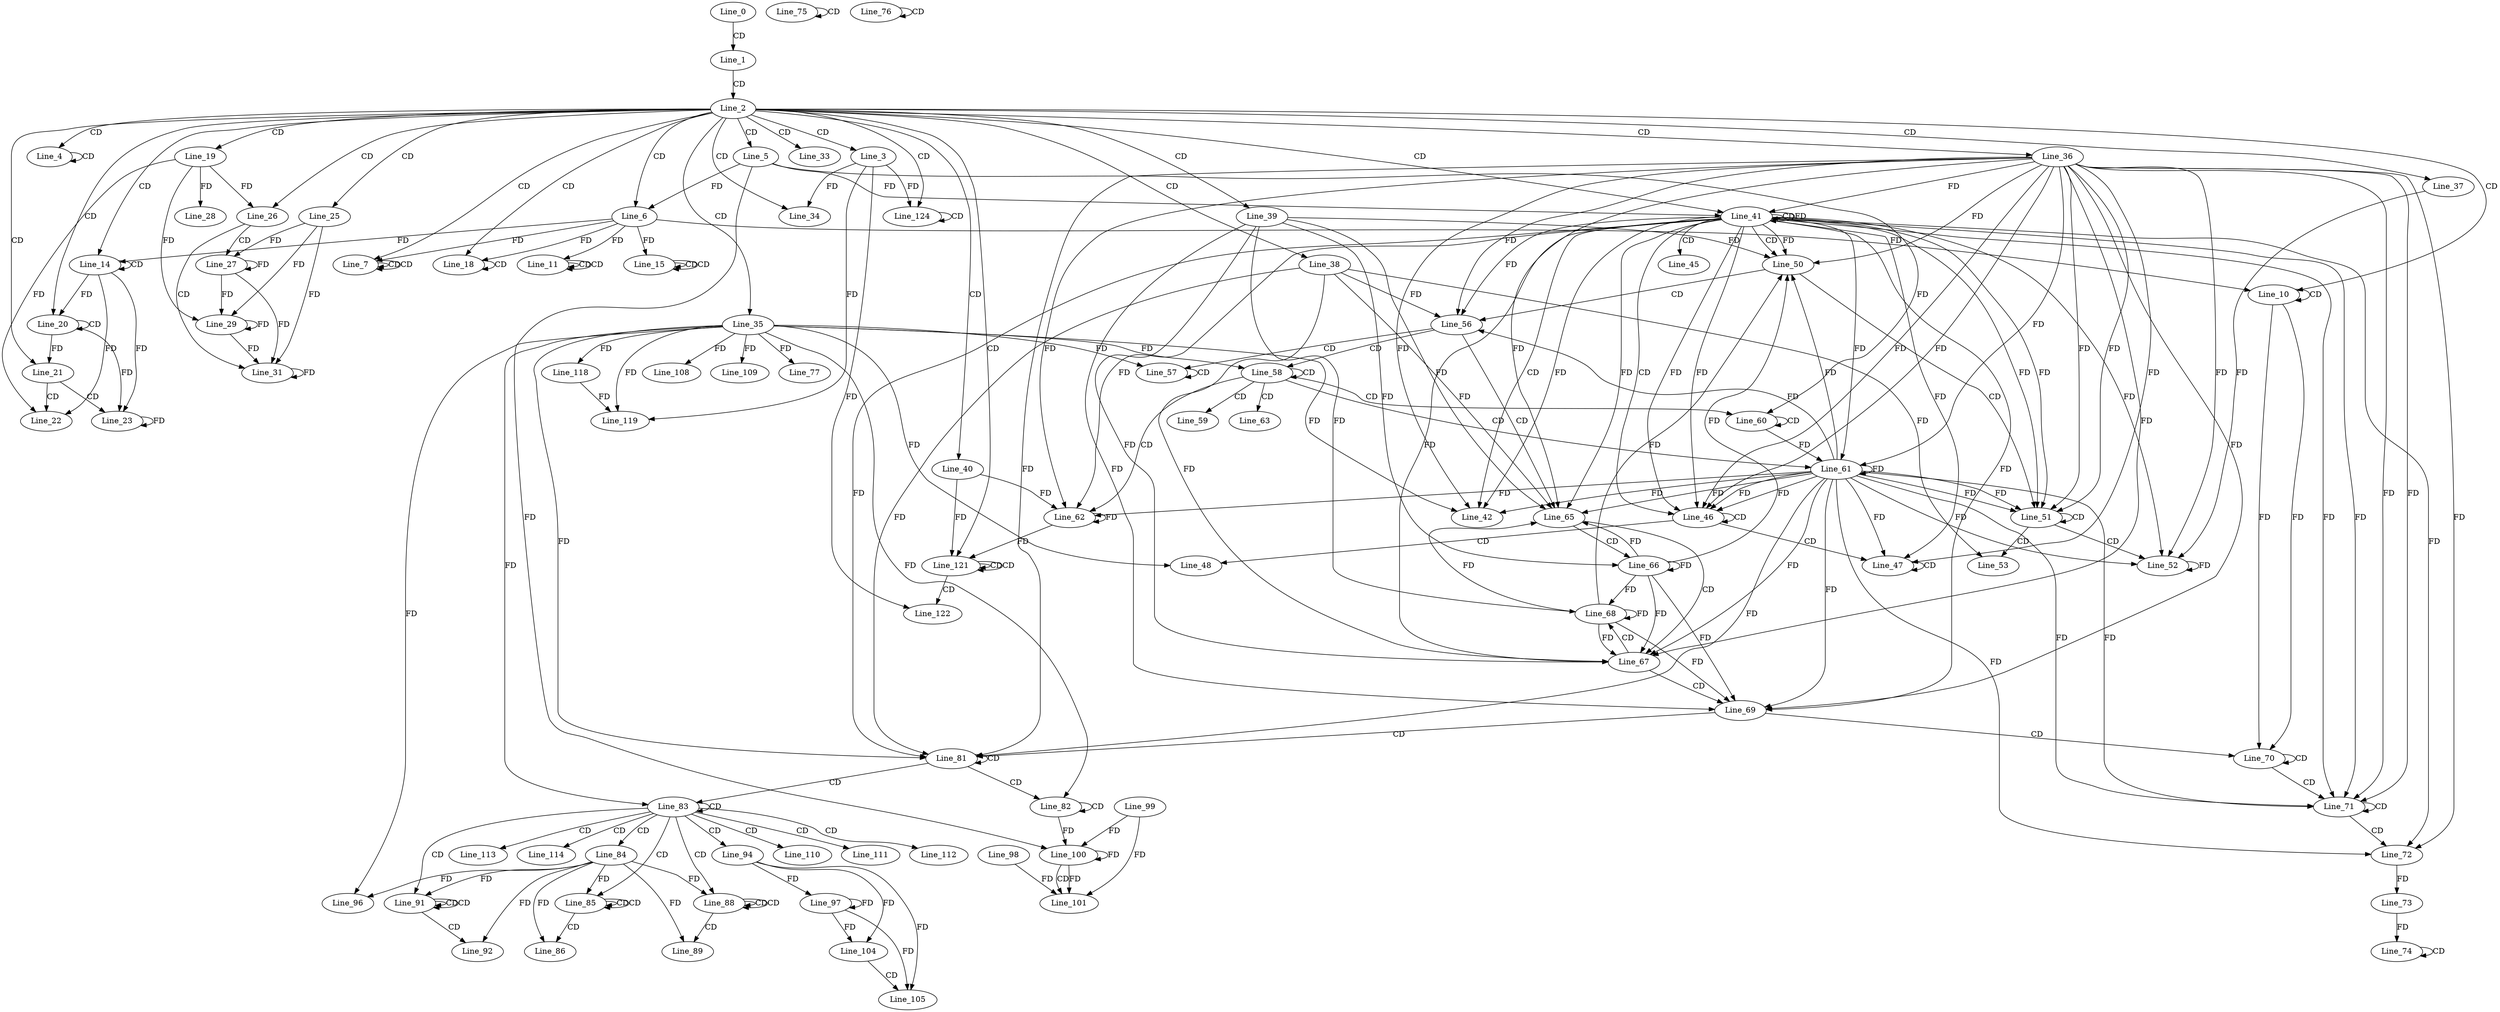digraph G {
  Line_0;
  Line_1;
  Line_2;
  Line_3;
  Line_4;
  Line_4;
  Line_5;
  Line_6;
  Line_6;
  Line_7;
  Line_7;
  Line_7;
  Line_10;
  Line_10;
  Line_11;
  Line_11;
  Line_11;
  Line_14;
  Line_14;
  Line_14;
  Line_15;
  Line_15;
  Line_15;
  Line_18;
  Line_18;
  Line_19;
  Line_20;
  Line_20;
  Line_21;
  Line_22;
  Line_22;
  Line_23;
  Line_23;
  Line_23;
  Line_25;
  Line_26;
  Line_26;
  Line_27;
  Line_28;
  Line_29;
  Line_29;
  Line_31;
  Line_31;
  Line_31;
  Line_31;
  Line_33;
  Line_34;
  Line_35;
  Line_36;
  Line_37;
  Line_38;
  Line_39;
  Line_40;
  Line_41;
  Line_41;
  Line_41;
  Line_41;
  Line_42;
  Line_42;
  Line_42;
  Line_42;
  Line_45;
  Line_46;
  Line_46;
  Line_47;
  Line_47;
  Line_48;
  Line_50;
  Line_50;
  Line_50;
  Line_51;
  Line_51;
  Line_52;
  Line_52;
  Line_52;
  Line_53;
  Line_56;
  Line_56;
  Line_56;
  Line_57;
  Line_57;
  Line_57;
  Line_58;
  Line_58;
  Line_58;
  Line_59;
  Line_60;
  Line_60;
  Line_61;
  Line_61;
  Line_62;
  Line_63;
  Line_65;
  Line_65;
  Line_65;
  Line_65;
  Line_66;
  Line_67;
  Line_67;
  Line_67;
  Line_68;
  Line_69;
  Line_69;
  Line_70;
  Line_70;
  Line_71;
  Line_71;
  Line_72;
  Line_72;
  Line_73;
  Line_74;
  Line_74;
  Line_73;
  Line_75;
  Line_75;
  Line_76;
  Line_76;
  Line_77;
  Line_81;
  Line_81;
  Line_81;
  Line_81;
  Line_81;
  Line_82;
  Line_82;
  Line_82;
  Line_83;
  Line_83;
  Line_83;
  Line_84;
  Line_85;
  Line_85;
  Line_85;
  Line_86;
  Line_86;
  Line_88;
  Line_88;
  Line_88;
  Line_89;
  Line_89;
  Line_91;
  Line_91;
  Line_91;
  Line_92;
  Line_92;
  Line_94;
  Line_96;
  Line_96;
  Line_97;
  Line_100;
  Line_100;
  Line_99;
  Line_100;
  Line_100;
  Line_100;
  Line_101;
  Line_98;
  Line_104;
  Line_105;
  Line_108;
  Line_109;
  Line_110;
  Line_111;
  Line_112;
  Line_113;
  Line_114;
  Line_118;
  Line_119;
  Line_119;
  Line_118;
  Line_121;
  Line_121;
  Line_121;
  Line_122;
  Line_124;
  Line_124;
  Line_124;
  Line_0 -> Line_1 [ label="CD" ];
  Line_1 -> Line_2 [ label="CD" ];
  Line_2 -> Line_3 [ label="CD" ];
  Line_2 -> Line_4 [ label="CD" ];
  Line_4 -> Line_4 [ label="CD" ];
  Line_2 -> Line_5 [ label="CD" ];
  Line_2 -> Line_6 [ label="CD" ];
  Line_5 -> Line_6 [ label="FD" ];
  Line_2 -> Line_7 [ label="CD" ];
  Line_7 -> Line_7 [ label="CD" ];
  Line_7 -> Line_7 [ label="CD" ];
  Line_6 -> Line_7 [ label="FD" ];
  Line_2 -> Line_10 [ label="CD" ];
  Line_10 -> Line_10 [ label="CD" ];
  Line_6 -> Line_10 [ label="FD" ];
  Line_11 -> Line_11 [ label="CD" ];
  Line_11 -> Line_11 [ label="CD" ];
  Line_6 -> Line_11 [ label="FD" ];
  Line_2 -> Line_14 [ label="CD" ];
  Line_14 -> Line_14 [ label="CD" ];
  Line_6 -> Line_14 [ label="FD" ];
  Line_15 -> Line_15 [ label="CD" ];
  Line_15 -> Line_15 [ label="CD" ];
  Line_6 -> Line_15 [ label="FD" ];
  Line_2 -> Line_18 [ label="CD" ];
  Line_18 -> Line_18 [ label="CD" ];
  Line_6 -> Line_18 [ label="FD" ];
  Line_2 -> Line_19 [ label="CD" ];
  Line_2 -> Line_20 [ label="CD" ];
  Line_20 -> Line_20 [ label="CD" ];
  Line_14 -> Line_20 [ label="FD" ];
  Line_2 -> Line_21 [ label="CD" ];
  Line_20 -> Line_21 [ label="FD" ];
  Line_21 -> Line_22 [ label="CD" ];
  Line_19 -> Line_22 [ label="FD" ];
  Line_14 -> Line_22 [ label="FD" ];
  Line_21 -> Line_23 [ label="CD" ];
  Line_14 -> Line_23 [ label="FD" ];
  Line_23 -> Line_23 [ label="FD" ];
  Line_20 -> Line_23 [ label="FD" ];
  Line_2 -> Line_25 [ label="CD" ];
  Line_2 -> Line_26 [ label="CD" ];
  Line_19 -> Line_26 [ label="FD" ];
  Line_26 -> Line_27 [ label="CD" ];
  Line_25 -> Line_27 [ label="FD" ];
  Line_27 -> Line_27 [ label="FD" ];
  Line_19 -> Line_28 [ label="FD" ];
  Line_25 -> Line_29 [ label="FD" ];
  Line_27 -> Line_29 [ label="FD" ];
  Line_29 -> Line_29 [ label="FD" ];
  Line_19 -> Line_29 [ label="FD" ];
  Line_26 -> Line_31 [ label="CD" ];
  Line_25 -> Line_31 [ label="FD" ];
  Line_27 -> Line_31 [ label="FD" ];
  Line_29 -> Line_31 [ label="FD" ];
  Line_31 -> Line_31 [ label="FD" ];
  Line_2 -> Line_33 [ label="CD" ];
  Line_2 -> Line_34 [ label="CD" ];
  Line_3 -> Line_34 [ label="FD" ];
  Line_2 -> Line_35 [ label="CD" ];
  Line_2 -> Line_36 [ label="CD" ];
  Line_2 -> Line_37 [ label="CD" ];
  Line_2 -> Line_38 [ label="CD" ];
  Line_2 -> Line_39 [ label="CD" ];
  Line_2 -> Line_40 [ label="CD" ];
  Line_2 -> Line_41 [ label="CD" ];
  Line_41 -> Line_41 [ label="CD" ];
  Line_5 -> Line_41 [ label="FD" ];
  Line_41 -> Line_41 [ label="FD" ];
  Line_36 -> Line_41 [ label="FD" ];
  Line_41 -> Line_42 [ label="CD" ];
  Line_41 -> Line_42 [ label="FD" ];
  Line_36 -> Line_42 [ label="FD" ];
  Line_35 -> Line_42 [ label="FD" ];
  Line_41 -> Line_45 [ label="CD" ];
  Line_41 -> Line_46 [ label="CD" ];
  Line_41 -> Line_46 [ label="FD" ];
  Line_36 -> Line_46 [ label="FD" ];
  Line_46 -> Line_46 [ label="CD" ];
  Line_41 -> Line_46 [ label="FD" ];
  Line_36 -> Line_46 [ label="FD" ];
  Line_46 -> Line_47 [ label="CD" ];
  Line_47 -> Line_47 [ label="CD" ];
  Line_41 -> Line_47 [ label="FD" ];
  Line_36 -> Line_47 [ label="FD" ];
  Line_46 -> Line_48 [ label="CD" ];
  Line_35 -> Line_48 [ label="FD" ];
  Line_41 -> Line_50 [ label="CD" ];
  Line_39 -> Line_50 [ label="FD" ];
  Line_41 -> Line_50 [ label="FD" ];
  Line_36 -> Line_50 [ label="FD" ];
  Line_50 -> Line_51 [ label="CD" ];
  Line_41 -> Line_51 [ label="FD" ];
  Line_36 -> Line_51 [ label="FD" ];
  Line_51 -> Line_51 [ label="CD" ];
  Line_41 -> Line_51 [ label="FD" ];
  Line_36 -> Line_51 [ label="FD" ];
  Line_51 -> Line_52 [ label="CD" ];
  Line_52 -> Line_52 [ label="FD" ];
  Line_37 -> Line_52 [ label="FD" ];
  Line_41 -> Line_52 [ label="FD" ];
  Line_36 -> Line_52 [ label="FD" ];
  Line_51 -> Line_53 [ label="CD" ];
  Line_38 -> Line_53 [ label="FD" ];
  Line_50 -> Line_56 [ label="CD" ];
  Line_41 -> Line_56 [ label="FD" ];
  Line_36 -> Line_56 [ label="FD" ];
  Line_38 -> Line_56 [ label="FD" ];
  Line_56 -> Line_57 [ label="CD" ];
  Line_57 -> Line_57 [ label="CD" ];
  Line_35 -> Line_57 [ label="FD" ];
  Line_56 -> Line_58 [ label="CD" ];
  Line_58 -> Line_58 [ label="CD" ];
  Line_35 -> Line_58 [ label="FD" ];
  Line_58 -> Line_59 [ label="CD" ];
  Line_58 -> Line_60 [ label="CD" ];
  Line_60 -> Line_60 [ label="CD" ];
  Line_5 -> Line_60 [ label="FD" ];
  Line_58 -> Line_61 [ label="CD" ];
  Line_41 -> Line_61 [ label="FD" ];
  Line_61 -> Line_61 [ label="FD" ];
  Line_36 -> Line_61 [ label="FD" ];
  Line_60 -> Line_61 [ label="FD" ];
  Line_58 -> Line_62 [ label="CD" ];
  Line_62 -> Line_62 [ label="FD" ];
  Line_40 -> Line_62 [ label="FD" ];
  Line_41 -> Line_62 [ label="FD" ];
  Line_61 -> Line_62 [ label="FD" ];
  Line_36 -> Line_62 [ label="FD" ];
  Line_58 -> Line_63 [ label="CD" ];
  Line_56 -> Line_65 [ label="CD" ];
  Line_41 -> Line_65 [ label="FD" ];
  Line_61 -> Line_65 [ label="FD" ];
  Line_36 -> Line_65 [ label="FD" ];
  Line_38 -> Line_65 [ label="FD" ];
  Line_39 -> Line_65 [ label="FD" ];
  Line_65 -> Line_66 [ label="CD" ];
  Line_66 -> Line_66 [ label="FD" ];
  Line_39 -> Line_66 [ label="FD" ];
  Line_65 -> Line_67 [ label="CD" ];
  Line_66 -> Line_67 [ label="FD" ];
  Line_39 -> Line_67 [ label="FD" ];
  Line_41 -> Line_67 [ label="FD" ];
  Line_61 -> Line_67 [ label="FD" ];
  Line_36 -> Line_67 [ label="FD" ];
  Line_38 -> Line_67 [ label="FD" ];
  Line_67 -> Line_68 [ label="CD" ];
  Line_66 -> Line_68 [ label="FD" ];
  Line_68 -> Line_68 [ label="FD" ];
  Line_39 -> Line_68 [ label="FD" ];
  Line_67 -> Line_69 [ label="CD" ];
  Line_66 -> Line_69 [ label="FD" ];
  Line_68 -> Line_69 [ label="FD" ];
  Line_39 -> Line_69 [ label="FD" ];
  Line_41 -> Line_69 [ label="FD" ];
  Line_61 -> Line_69 [ label="FD" ];
  Line_36 -> Line_69 [ label="FD" ];
  Line_69 -> Line_70 [ label="CD" ];
  Line_10 -> Line_70 [ label="FD" ];
  Line_70 -> Line_70 [ label="CD" ];
  Line_10 -> Line_70 [ label="FD" ];
  Line_70 -> Line_71 [ label="CD" ];
  Line_41 -> Line_71 [ label="FD" ];
  Line_61 -> Line_71 [ label="FD" ];
  Line_36 -> Line_71 [ label="FD" ];
  Line_71 -> Line_71 [ label="CD" ];
  Line_41 -> Line_71 [ label="FD" ];
  Line_61 -> Line_71 [ label="FD" ];
  Line_36 -> Line_71 [ label="FD" ];
  Line_71 -> Line_72 [ label="CD" ];
  Line_41 -> Line_72 [ label="FD" ];
  Line_61 -> Line_72 [ label="FD" ];
  Line_36 -> Line_72 [ label="FD" ];
  Line_72 -> Line_73 [ label="FD" ];
  Line_74 -> Line_74 [ label="CD" ];
  Line_73 -> Line_74 [ label="FD" ];
  Line_75 -> Line_75 [ label="CD" ];
  Line_76 -> Line_76 [ label="CD" ];
  Line_35 -> Line_77 [ label="FD" ];
  Line_69 -> Line_81 [ label="CD" ];
  Line_41 -> Line_81 [ label="FD" ];
  Line_61 -> Line_81 [ label="FD" ];
  Line_36 -> Line_81 [ label="FD" ];
  Line_81 -> Line_81 [ label="CD" ];
  Line_38 -> Line_81 [ label="FD" ];
  Line_35 -> Line_81 [ label="FD" ];
  Line_81 -> Line_82 [ label="CD" ];
  Line_82 -> Line_82 [ label="CD" ];
  Line_35 -> Line_82 [ label="FD" ];
  Line_81 -> Line_83 [ label="CD" ];
  Line_83 -> Line_83 [ label="CD" ];
  Line_35 -> Line_83 [ label="FD" ];
  Line_83 -> Line_84 [ label="CD" ];
  Line_83 -> Line_85 [ label="CD" ];
  Line_85 -> Line_85 [ label="CD" ];
  Line_85 -> Line_85 [ label="CD" ];
  Line_84 -> Line_85 [ label="FD" ];
  Line_85 -> Line_86 [ label="CD" ];
  Line_84 -> Line_86 [ label="FD" ];
  Line_83 -> Line_88 [ label="CD" ];
  Line_88 -> Line_88 [ label="CD" ];
  Line_88 -> Line_88 [ label="CD" ];
  Line_84 -> Line_88 [ label="FD" ];
  Line_88 -> Line_89 [ label="CD" ];
  Line_84 -> Line_89 [ label="FD" ];
  Line_83 -> Line_91 [ label="CD" ];
  Line_91 -> Line_91 [ label="CD" ];
  Line_91 -> Line_91 [ label="CD" ];
  Line_84 -> Line_91 [ label="FD" ];
  Line_91 -> Line_92 [ label="CD" ];
  Line_84 -> Line_92 [ label="FD" ];
  Line_83 -> Line_94 [ label="CD" ];
  Line_84 -> Line_96 [ label="FD" ];
  Line_35 -> Line_96 [ label="FD" ];
  Line_94 -> Line_97 [ label="FD" ];
  Line_97 -> Line_97 [ label="FD" ];
  Line_5 -> Line_100 [ label="FD" ];
  Line_100 -> Line_100 [ label="FD" ];
  Line_99 -> Line_100 [ label="FD" ];
  Line_82 -> Line_100 [ label="FD" ];
  Line_100 -> Line_101 [ label="CD" ];
  Line_98 -> Line_101 [ label="FD" ];
  Line_100 -> Line_101 [ label="FD" ];
  Line_99 -> Line_101 [ label="FD" ];
  Line_94 -> Line_104 [ label="FD" ];
  Line_97 -> Line_104 [ label="FD" ];
  Line_104 -> Line_105 [ label="CD" ];
  Line_94 -> Line_105 [ label="FD" ];
  Line_97 -> Line_105 [ label="FD" ];
  Line_35 -> Line_108 [ label="FD" ];
  Line_35 -> Line_109 [ label="FD" ];
  Line_83 -> Line_110 [ label="CD" ];
  Line_83 -> Line_111 [ label="CD" ];
  Line_83 -> Line_112 [ label="CD" ];
  Line_83 -> Line_113 [ label="CD" ];
  Line_83 -> Line_114 [ label="CD" ];
  Line_35 -> Line_118 [ label="FD" ];
  Line_3 -> Line_119 [ label="FD" ];
  Line_35 -> Line_119 [ label="FD" ];
  Line_118 -> Line_119 [ label="FD" ];
  Line_2 -> Line_121 [ label="CD" ];
  Line_121 -> Line_121 [ label="CD" ];
  Line_121 -> Line_121 [ label="CD" ];
  Line_62 -> Line_121 [ label="FD" ];
  Line_40 -> Line_121 [ label="FD" ];
  Line_121 -> Line_122 [ label="CD" ];
  Line_3 -> Line_122 [ label="FD" ];
  Line_2 -> Line_124 [ label="CD" ];
  Line_124 -> Line_124 [ label="CD" ];
  Line_3 -> Line_124 [ label="FD" ];
  Line_61 -> Line_42 [ label="FD" ];
  Line_61 -> Line_46 [ label="FD" ];
  Line_61 -> Line_46 [ label="FD" ];
  Line_61 -> Line_47 [ label="FD" ];
  Line_66 -> Line_50 [ label="FD" ];
  Line_68 -> Line_50 [ label="FD" ];
  Line_61 -> Line_50 [ label="FD" ];
  Line_61 -> Line_51 [ label="FD" ];
  Line_61 -> Line_51 [ label="FD" ];
  Line_61 -> Line_52 [ label="FD" ];
  Line_61 -> Line_56 [ label="FD" ];
  Line_66 -> Line_65 [ label="FD" ];
  Line_68 -> Line_65 [ label="FD" ];
  Line_68 -> Line_67 [ label="FD" ];
}
